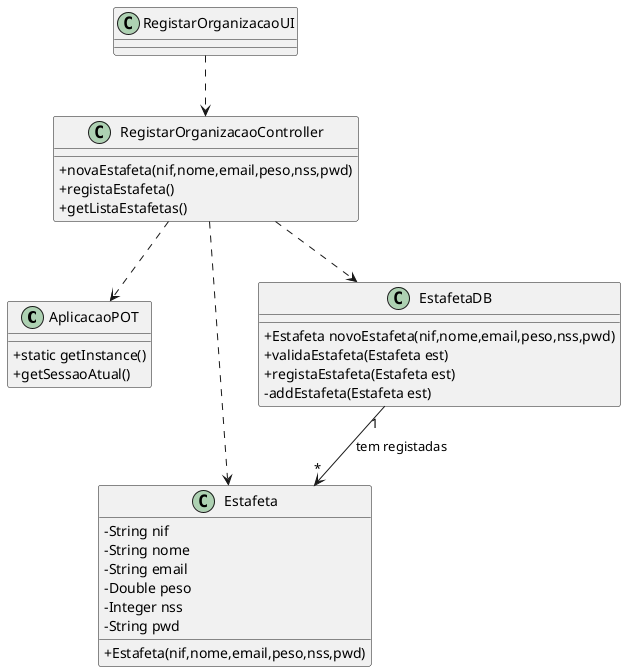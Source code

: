 @startuml
skinparam classAttributeIconSize 0

class AplicacaoPOT
{
  +static getInstance()
  +getSessaoAtual()
}

class Estafeta {
  -String nif
  -String nome
  -String email
  -Double peso
  -Integer nss
  -String pwd
  +Estafeta(nif,nome,email,peso,nss,pwd)
}

class EstafetaDB {
  +Estafeta novoEstafeta(nif,nome,email,peso,nss,pwd)
  +validaEstafeta(Estafeta est)
  +registaEstafeta(Estafeta est)
  -addEstafeta(Estafeta est)
}

class RegistarOrganizacaoController {
    +novaEstafeta(nif,nome,email,peso,nss,pwd)
    +registaEstafeta()
    +getListaEstafetas()
}

class RegistarOrganizacaoUI {
}

RegistarOrganizacaoUI ..> RegistarOrganizacaoController
RegistarOrganizacaoController ..> EstafetaDB
RegistarOrganizacaoController ..> Estafeta
RegistarOrganizacaoController ..> AplicacaoPOT

EstafetaDB "1" --> "*" Estafeta : tem registadas

@enduml
